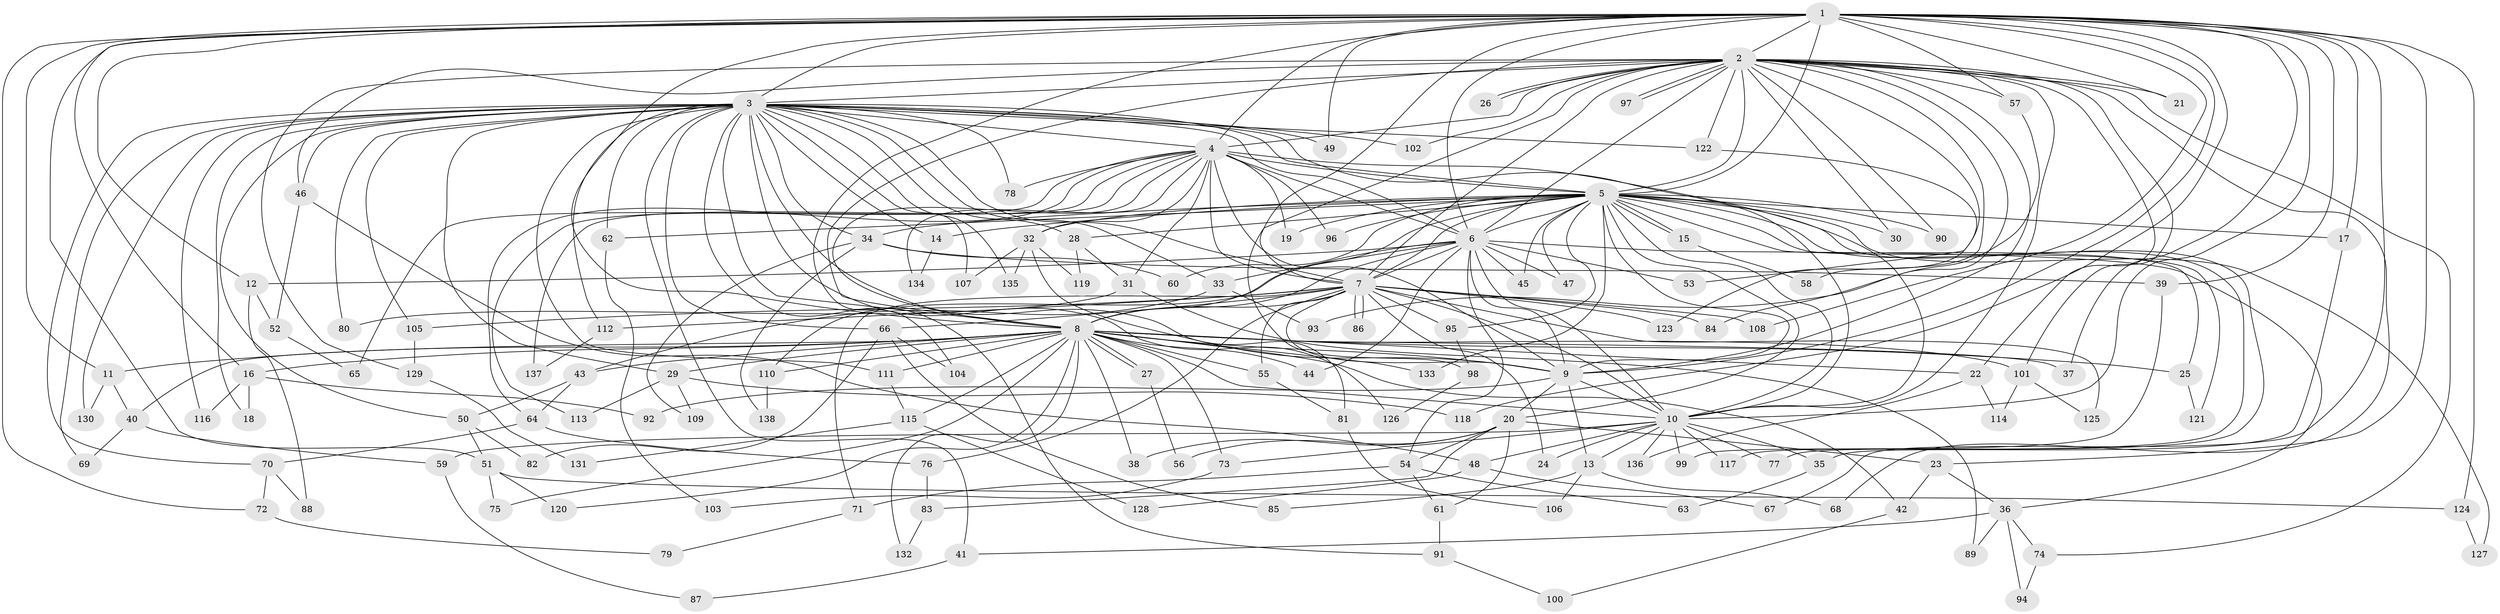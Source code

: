 // Generated by graph-tools (version 1.1) at 2025/11/02/27/25 16:11:08]
// undirected, 138 vertices, 301 edges
graph export_dot {
graph [start="1"]
  node [color=gray90,style=filled];
  1;
  2;
  3;
  4;
  5;
  6;
  7;
  8;
  9;
  10;
  11;
  12;
  13;
  14;
  15;
  16;
  17;
  18;
  19;
  20;
  21;
  22;
  23;
  24;
  25;
  26;
  27;
  28;
  29;
  30;
  31;
  32;
  33;
  34;
  35;
  36;
  37;
  38;
  39;
  40;
  41;
  42;
  43;
  44;
  45;
  46;
  47;
  48;
  49;
  50;
  51;
  52;
  53;
  54;
  55;
  56;
  57;
  58;
  59;
  60;
  61;
  62;
  63;
  64;
  65;
  66;
  67;
  68;
  69;
  70;
  71;
  72;
  73;
  74;
  75;
  76;
  77;
  78;
  79;
  80;
  81;
  82;
  83;
  84;
  85;
  86;
  87;
  88;
  89;
  90;
  91;
  92;
  93;
  94;
  95;
  96;
  97;
  98;
  99;
  100;
  101;
  102;
  103;
  104;
  105;
  106;
  107;
  108;
  109;
  110;
  111;
  112;
  113;
  114;
  115;
  116;
  117;
  118;
  119;
  120;
  121;
  122;
  123;
  124;
  125;
  126;
  127;
  128;
  129;
  130;
  131;
  132;
  133;
  134;
  135;
  136;
  137;
  138;
  1 -- 2;
  1 -- 3;
  1 -- 4;
  1 -- 5;
  1 -- 6;
  1 -- 7;
  1 -- 8;
  1 -- 9;
  1 -- 10;
  1 -- 11;
  1 -- 12;
  1 -- 16;
  1 -- 17;
  1 -- 21;
  1 -- 23;
  1 -- 37;
  1 -- 39;
  1 -- 49;
  1 -- 51;
  1 -- 57;
  1 -- 67;
  1 -- 72;
  1 -- 104;
  1 -- 108;
  1 -- 118;
  1 -- 124;
  2 -- 3;
  2 -- 4;
  2 -- 5;
  2 -- 6;
  2 -- 7;
  2 -- 8;
  2 -- 9;
  2 -- 10;
  2 -- 21;
  2 -- 22;
  2 -- 26;
  2 -- 26;
  2 -- 30;
  2 -- 46;
  2 -- 53;
  2 -- 57;
  2 -- 58;
  2 -- 68;
  2 -- 74;
  2 -- 84;
  2 -- 90;
  2 -- 97;
  2 -- 97;
  2 -- 98;
  2 -- 101;
  2 -- 102;
  2 -- 122;
  2 -- 129;
  3 -- 4;
  3 -- 5;
  3 -- 6;
  3 -- 7;
  3 -- 8;
  3 -- 9;
  3 -- 10;
  3 -- 14;
  3 -- 18;
  3 -- 28;
  3 -- 29;
  3 -- 33;
  3 -- 34;
  3 -- 41;
  3 -- 46;
  3 -- 49;
  3 -- 50;
  3 -- 62;
  3 -- 66;
  3 -- 69;
  3 -- 70;
  3 -- 78;
  3 -- 80;
  3 -- 91;
  3 -- 102;
  3 -- 105;
  3 -- 107;
  3 -- 111;
  3 -- 112;
  3 -- 116;
  3 -- 122;
  3 -- 126;
  3 -- 130;
  3 -- 135;
  4 -- 5;
  4 -- 6;
  4 -- 7;
  4 -- 8;
  4 -- 9;
  4 -- 10;
  4 -- 19;
  4 -- 31;
  4 -- 32;
  4 -- 64;
  4 -- 65;
  4 -- 78;
  4 -- 96;
  4 -- 113;
  4 -- 134;
  4 -- 137;
  5 -- 6;
  5 -- 7;
  5 -- 8;
  5 -- 9;
  5 -- 10;
  5 -- 14;
  5 -- 15;
  5 -- 15;
  5 -- 17;
  5 -- 19;
  5 -- 20;
  5 -- 25;
  5 -- 28;
  5 -- 30;
  5 -- 32;
  5 -- 34;
  5 -- 45;
  5 -- 47;
  5 -- 60;
  5 -- 62;
  5 -- 77;
  5 -- 90;
  5 -- 95;
  5 -- 96;
  5 -- 117;
  5 -- 121;
  5 -- 127;
  5 -- 133;
  6 -- 7;
  6 -- 8;
  6 -- 9;
  6 -- 10;
  6 -- 12;
  6 -- 33;
  6 -- 36;
  6 -- 44;
  6 -- 45;
  6 -- 47;
  6 -- 53;
  6 -- 54;
  6 -- 110;
  7 -- 8;
  7 -- 9;
  7 -- 10;
  7 -- 24;
  7 -- 55;
  7 -- 66;
  7 -- 71;
  7 -- 76;
  7 -- 84;
  7 -- 86;
  7 -- 86;
  7 -- 95;
  7 -- 105;
  7 -- 108;
  7 -- 112;
  7 -- 123;
  7 -- 125;
  8 -- 9;
  8 -- 10;
  8 -- 11;
  8 -- 16;
  8 -- 22;
  8 -- 25;
  8 -- 27;
  8 -- 27;
  8 -- 29;
  8 -- 37;
  8 -- 38;
  8 -- 40;
  8 -- 42;
  8 -- 43;
  8 -- 44;
  8 -- 55;
  8 -- 73;
  8 -- 75;
  8 -- 101;
  8 -- 110;
  8 -- 111;
  8 -- 115;
  8 -- 120;
  8 -- 132;
  8 -- 133;
  9 -- 10;
  9 -- 13;
  9 -- 20;
  9 -- 92;
  10 -- 13;
  10 -- 24;
  10 -- 35;
  10 -- 48;
  10 -- 59;
  10 -- 73;
  10 -- 77;
  10 -- 99;
  10 -- 117;
  10 -- 136;
  11 -- 40;
  11 -- 130;
  12 -- 52;
  12 -- 88;
  13 -- 68;
  13 -- 85;
  13 -- 106;
  14 -- 134;
  15 -- 58;
  16 -- 18;
  16 -- 92;
  16 -- 116;
  17 -- 35;
  20 -- 23;
  20 -- 38;
  20 -- 54;
  20 -- 56;
  20 -- 61;
  20 -- 83;
  22 -- 114;
  22 -- 136;
  23 -- 36;
  23 -- 42;
  25 -- 121;
  27 -- 56;
  28 -- 31;
  28 -- 119;
  29 -- 109;
  29 -- 113;
  29 -- 118;
  31 -- 80;
  31 -- 89;
  32 -- 81;
  32 -- 107;
  32 -- 119;
  32 -- 135;
  33 -- 43;
  33 -- 93;
  34 -- 39;
  34 -- 60;
  34 -- 109;
  34 -- 138;
  35 -- 63;
  36 -- 41;
  36 -- 74;
  36 -- 89;
  36 -- 94;
  39 -- 99;
  40 -- 59;
  40 -- 69;
  41 -- 87;
  42 -- 100;
  43 -- 50;
  43 -- 64;
  46 -- 48;
  46 -- 52;
  48 -- 67;
  48 -- 128;
  50 -- 51;
  50 -- 82;
  51 -- 75;
  51 -- 120;
  51 -- 124;
  52 -- 65;
  54 -- 61;
  54 -- 63;
  54 -- 71;
  55 -- 81;
  57 -- 93;
  59 -- 87;
  61 -- 91;
  62 -- 103;
  64 -- 70;
  64 -- 76;
  66 -- 82;
  66 -- 85;
  66 -- 104;
  70 -- 72;
  70 -- 88;
  71 -- 79;
  72 -- 79;
  73 -- 103;
  74 -- 94;
  76 -- 83;
  81 -- 106;
  83 -- 132;
  91 -- 100;
  95 -- 98;
  98 -- 126;
  101 -- 114;
  101 -- 125;
  105 -- 129;
  110 -- 138;
  111 -- 115;
  112 -- 137;
  115 -- 128;
  115 -- 131;
  122 -- 123;
  124 -- 127;
  129 -- 131;
}
